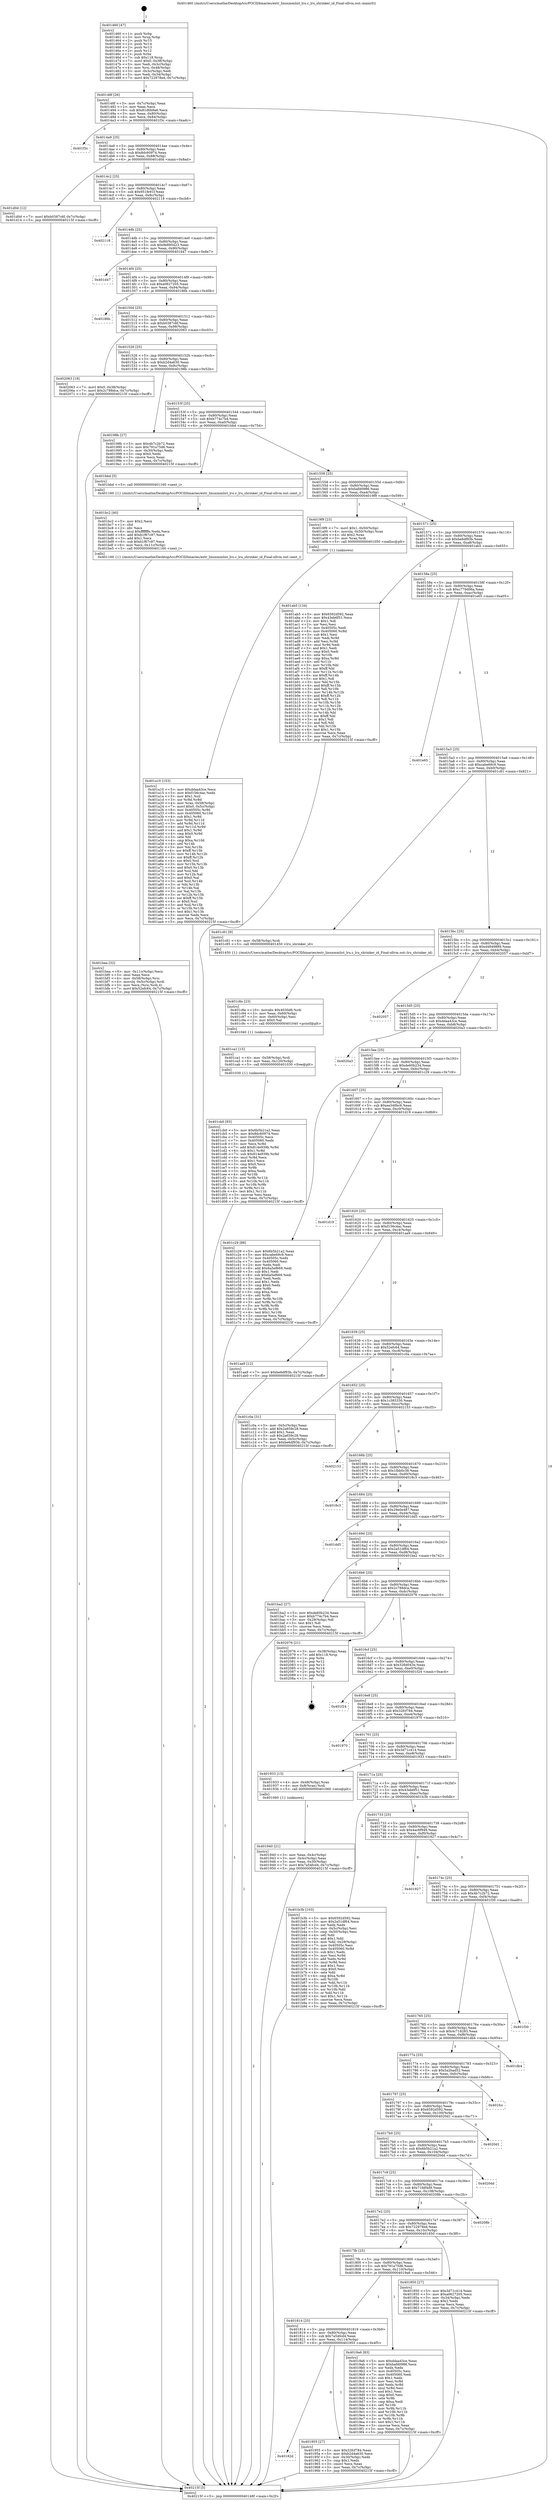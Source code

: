 digraph "0x401460" {
  label = "0x401460 (/mnt/c/Users/mathe/Desktop/tcc/POCII/binaries/extr_linuxmmlist_lru.c_lru_shrinker_id_Final-ollvm.out::main(0))"
  labelloc = "t"
  node[shape=record]

  Entry [label="",width=0.3,height=0.3,shape=circle,fillcolor=black,style=filled]
  "0x40148f" [label="{
     0x40148f [26]\l
     | [instrs]\l
     &nbsp;&nbsp;0x40148f \<+3\>: mov -0x7c(%rbp),%eax\l
     &nbsp;&nbsp;0x401492 \<+2\>: mov %eax,%ecx\l
     &nbsp;&nbsp;0x401494 \<+6\>: sub $0x81d6b9a6,%ecx\l
     &nbsp;&nbsp;0x40149a \<+3\>: mov %eax,-0x80(%rbp)\l
     &nbsp;&nbsp;0x40149d \<+6\>: mov %ecx,-0x84(%rbp)\l
     &nbsp;&nbsp;0x4014a3 \<+6\>: je 0000000000401f3c \<main+0xadc\>\l
  }"]
  "0x401f3c" [label="{
     0x401f3c\l
  }", style=dashed]
  "0x4014a9" [label="{
     0x4014a9 [25]\l
     | [instrs]\l
     &nbsp;&nbsp;0x4014a9 \<+5\>: jmp 00000000004014ae \<main+0x4e\>\l
     &nbsp;&nbsp;0x4014ae \<+3\>: mov -0x80(%rbp),%eax\l
     &nbsp;&nbsp;0x4014b1 \<+5\>: sub $0x8dc60974,%eax\l
     &nbsp;&nbsp;0x4014b6 \<+6\>: mov %eax,-0x88(%rbp)\l
     &nbsp;&nbsp;0x4014bc \<+6\>: je 0000000000401d0d \<main+0x8ad\>\l
  }"]
  Exit [label="",width=0.3,height=0.3,shape=circle,fillcolor=black,style=filled,peripheries=2]
  "0x401d0d" [label="{
     0x401d0d [12]\l
     | [instrs]\l
     &nbsp;&nbsp;0x401d0d \<+7\>: movl $0xb0387c6f,-0x7c(%rbp)\l
     &nbsp;&nbsp;0x401d14 \<+5\>: jmp 000000000040215f \<main+0xcff\>\l
  }"]
  "0x4014c2" [label="{
     0x4014c2 [25]\l
     | [instrs]\l
     &nbsp;&nbsp;0x4014c2 \<+5\>: jmp 00000000004014c7 \<main+0x67\>\l
     &nbsp;&nbsp;0x4014c7 \<+3\>: mov -0x80(%rbp),%eax\l
     &nbsp;&nbsp;0x4014ca \<+5\>: sub $0x951fe91f,%eax\l
     &nbsp;&nbsp;0x4014cf \<+6\>: mov %eax,-0x8c(%rbp)\l
     &nbsp;&nbsp;0x4014d5 \<+6\>: je 0000000000402118 \<main+0xcb8\>\l
  }"]
  "0x401cb0" [label="{
     0x401cb0 [93]\l
     | [instrs]\l
     &nbsp;&nbsp;0x401cb0 \<+5\>: mov $0x6b5b21a2,%eax\l
     &nbsp;&nbsp;0x401cb5 \<+5\>: mov $0x8dc60974,%esi\l
     &nbsp;&nbsp;0x401cba \<+7\>: mov 0x40505c,%ecx\l
     &nbsp;&nbsp;0x401cc1 \<+7\>: mov 0x405060,%edx\l
     &nbsp;&nbsp;0x401cc8 \<+3\>: mov %ecx,%r8d\l
     &nbsp;&nbsp;0x401ccb \<+7\>: add $0x814e939b,%r8d\l
     &nbsp;&nbsp;0x401cd2 \<+4\>: sub $0x1,%r8d\l
     &nbsp;&nbsp;0x401cd6 \<+7\>: sub $0x814e939b,%r8d\l
     &nbsp;&nbsp;0x401cdd \<+4\>: imul %r8d,%ecx\l
     &nbsp;&nbsp;0x401ce1 \<+3\>: and $0x1,%ecx\l
     &nbsp;&nbsp;0x401ce4 \<+3\>: cmp $0x0,%ecx\l
     &nbsp;&nbsp;0x401ce7 \<+4\>: sete %r9b\l
     &nbsp;&nbsp;0x401ceb \<+3\>: cmp $0xa,%edx\l
     &nbsp;&nbsp;0x401cee \<+4\>: setl %r10b\l
     &nbsp;&nbsp;0x401cf2 \<+3\>: mov %r9b,%r11b\l
     &nbsp;&nbsp;0x401cf5 \<+3\>: and %r10b,%r11b\l
     &nbsp;&nbsp;0x401cf8 \<+3\>: xor %r10b,%r9b\l
     &nbsp;&nbsp;0x401cfb \<+3\>: or %r9b,%r11b\l
     &nbsp;&nbsp;0x401cfe \<+4\>: test $0x1,%r11b\l
     &nbsp;&nbsp;0x401d02 \<+3\>: cmovne %esi,%eax\l
     &nbsp;&nbsp;0x401d05 \<+3\>: mov %eax,-0x7c(%rbp)\l
     &nbsp;&nbsp;0x401d08 \<+5\>: jmp 000000000040215f \<main+0xcff\>\l
  }"]
  "0x402118" [label="{
     0x402118\l
  }", style=dashed]
  "0x4014db" [label="{
     0x4014db [25]\l
     | [instrs]\l
     &nbsp;&nbsp;0x4014db \<+5\>: jmp 00000000004014e0 \<main+0x80\>\l
     &nbsp;&nbsp;0x4014e0 \<+3\>: mov -0x80(%rbp),%eax\l
     &nbsp;&nbsp;0x4014e3 \<+5\>: sub $0x9e895423,%eax\l
     &nbsp;&nbsp;0x4014e8 \<+6\>: mov %eax,-0x90(%rbp)\l
     &nbsp;&nbsp;0x4014ee \<+6\>: je 0000000000401d47 \<main+0x8e7\>\l
  }"]
  "0x401ca1" [label="{
     0x401ca1 [15]\l
     | [instrs]\l
     &nbsp;&nbsp;0x401ca1 \<+4\>: mov -0x58(%rbp),%rdi\l
     &nbsp;&nbsp;0x401ca5 \<+6\>: mov %eax,-0x120(%rbp)\l
     &nbsp;&nbsp;0x401cab \<+5\>: call 0000000000401030 \<free@plt\>\l
     | [calls]\l
     &nbsp;&nbsp;0x401030 \{1\} (unknown)\l
  }"]
  "0x401d47" [label="{
     0x401d47\l
  }", style=dashed]
  "0x4014f4" [label="{
     0x4014f4 [25]\l
     | [instrs]\l
     &nbsp;&nbsp;0x4014f4 \<+5\>: jmp 00000000004014f9 \<main+0x99\>\l
     &nbsp;&nbsp;0x4014f9 \<+3\>: mov -0x80(%rbp),%eax\l
     &nbsp;&nbsp;0x4014fc \<+5\>: sub $0xa0627205,%eax\l
     &nbsp;&nbsp;0x401501 \<+6\>: mov %eax,-0x94(%rbp)\l
     &nbsp;&nbsp;0x401507 \<+6\>: je 000000000040186b \<main+0x40b\>\l
  }"]
  "0x401c8a" [label="{
     0x401c8a [23]\l
     | [instrs]\l
     &nbsp;&nbsp;0x401c8a \<+10\>: movabs $0x4030d6,%rdi\l
     &nbsp;&nbsp;0x401c94 \<+3\>: mov %eax,-0x60(%rbp)\l
     &nbsp;&nbsp;0x401c97 \<+3\>: mov -0x60(%rbp),%esi\l
     &nbsp;&nbsp;0x401c9a \<+2\>: mov $0x0,%al\l
     &nbsp;&nbsp;0x401c9c \<+5\>: call 0000000000401040 \<printf@plt\>\l
     | [calls]\l
     &nbsp;&nbsp;0x401040 \{1\} (unknown)\l
  }"]
  "0x40186b" [label="{
     0x40186b\l
  }", style=dashed]
  "0x40150d" [label="{
     0x40150d [25]\l
     | [instrs]\l
     &nbsp;&nbsp;0x40150d \<+5\>: jmp 0000000000401512 \<main+0xb2\>\l
     &nbsp;&nbsp;0x401512 \<+3\>: mov -0x80(%rbp),%eax\l
     &nbsp;&nbsp;0x401515 \<+5\>: sub $0xb0387c6f,%eax\l
     &nbsp;&nbsp;0x40151a \<+6\>: mov %eax,-0x98(%rbp)\l
     &nbsp;&nbsp;0x401520 \<+6\>: je 0000000000402063 \<main+0xc03\>\l
  }"]
  "0x401bea" [label="{
     0x401bea [32]\l
     | [instrs]\l
     &nbsp;&nbsp;0x401bea \<+6\>: mov -0x11c(%rbp),%ecx\l
     &nbsp;&nbsp;0x401bf0 \<+3\>: imul %eax,%ecx\l
     &nbsp;&nbsp;0x401bf3 \<+4\>: mov -0x58(%rbp),%rsi\l
     &nbsp;&nbsp;0x401bf7 \<+4\>: movslq -0x5c(%rbp),%rdi\l
     &nbsp;&nbsp;0x401bfb \<+3\>: mov %ecx,(%rsi,%rdi,4)\l
     &nbsp;&nbsp;0x401bfe \<+7\>: movl $0x52efc64,-0x7c(%rbp)\l
     &nbsp;&nbsp;0x401c05 \<+5\>: jmp 000000000040215f \<main+0xcff\>\l
  }"]
  "0x402063" [label="{
     0x402063 [19]\l
     | [instrs]\l
     &nbsp;&nbsp;0x402063 \<+7\>: movl $0x0,-0x38(%rbp)\l
     &nbsp;&nbsp;0x40206a \<+7\>: movl $0x2c788dca,-0x7c(%rbp)\l
     &nbsp;&nbsp;0x402071 \<+5\>: jmp 000000000040215f \<main+0xcff\>\l
  }"]
  "0x401526" [label="{
     0x401526 [25]\l
     | [instrs]\l
     &nbsp;&nbsp;0x401526 \<+5\>: jmp 000000000040152b \<main+0xcb\>\l
     &nbsp;&nbsp;0x40152b \<+3\>: mov -0x80(%rbp),%eax\l
     &nbsp;&nbsp;0x40152e \<+5\>: sub $0xb2d4a630,%eax\l
     &nbsp;&nbsp;0x401533 \<+6\>: mov %eax,-0x9c(%rbp)\l
     &nbsp;&nbsp;0x401539 \<+6\>: je 000000000040198b \<main+0x52b\>\l
  }"]
  "0x401bc2" [label="{
     0x401bc2 [40]\l
     | [instrs]\l
     &nbsp;&nbsp;0x401bc2 \<+5\>: mov $0x2,%ecx\l
     &nbsp;&nbsp;0x401bc7 \<+1\>: cltd\l
     &nbsp;&nbsp;0x401bc8 \<+2\>: idiv %ecx\l
     &nbsp;&nbsp;0x401bca \<+6\>: imul $0xfffffffe,%edx,%ecx\l
     &nbsp;&nbsp;0x401bd0 \<+6\>: add $0xb1f67c97,%ecx\l
     &nbsp;&nbsp;0x401bd6 \<+3\>: add $0x1,%ecx\l
     &nbsp;&nbsp;0x401bd9 \<+6\>: sub $0xb1f67c97,%ecx\l
     &nbsp;&nbsp;0x401bdf \<+6\>: mov %ecx,-0x11c(%rbp)\l
     &nbsp;&nbsp;0x401be5 \<+5\>: call 0000000000401160 \<next_i\>\l
     | [calls]\l
     &nbsp;&nbsp;0x401160 \{1\} (/mnt/c/Users/mathe/Desktop/tcc/POCII/binaries/extr_linuxmmlist_lru.c_lru_shrinker_id_Final-ollvm.out::next_i)\l
  }"]
  "0x40198b" [label="{
     0x40198b [27]\l
     | [instrs]\l
     &nbsp;&nbsp;0x40198b \<+5\>: mov $0x4b7c2b72,%eax\l
     &nbsp;&nbsp;0x401990 \<+5\>: mov $0x791a75d6,%ecx\l
     &nbsp;&nbsp;0x401995 \<+3\>: mov -0x30(%rbp),%edx\l
     &nbsp;&nbsp;0x401998 \<+3\>: cmp $0x0,%edx\l
     &nbsp;&nbsp;0x40199b \<+3\>: cmove %ecx,%eax\l
     &nbsp;&nbsp;0x40199e \<+3\>: mov %eax,-0x7c(%rbp)\l
     &nbsp;&nbsp;0x4019a1 \<+5\>: jmp 000000000040215f \<main+0xcff\>\l
  }"]
  "0x40153f" [label="{
     0x40153f [25]\l
     | [instrs]\l
     &nbsp;&nbsp;0x40153f \<+5\>: jmp 0000000000401544 \<main+0xe4\>\l
     &nbsp;&nbsp;0x401544 \<+3\>: mov -0x80(%rbp),%eax\l
     &nbsp;&nbsp;0x401547 \<+5\>: sub $0xb774c7b4,%eax\l
     &nbsp;&nbsp;0x40154c \<+6\>: mov %eax,-0xa0(%rbp)\l
     &nbsp;&nbsp;0x401552 \<+6\>: je 0000000000401bbd \<main+0x75d\>\l
  }"]
  "0x401a10" [label="{
     0x401a10 [153]\l
     | [instrs]\l
     &nbsp;&nbsp;0x401a10 \<+5\>: mov $0xddaa43ce,%ecx\l
     &nbsp;&nbsp;0x401a15 \<+5\>: mov $0xf156c4ac,%edx\l
     &nbsp;&nbsp;0x401a1a \<+3\>: mov $0x1,%sil\l
     &nbsp;&nbsp;0x401a1d \<+3\>: xor %r8d,%r8d\l
     &nbsp;&nbsp;0x401a20 \<+4\>: mov %rax,-0x58(%rbp)\l
     &nbsp;&nbsp;0x401a24 \<+7\>: movl $0x0,-0x5c(%rbp)\l
     &nbsp;&nbsp;0x401a2b \<+8\>: mov 0x40505c,%r9d\l
     &nbsp;&nbsp;0x401a33 \<+8\>: mov 0x405060,%r10d\l
     &nbsp;&nbsp;0x401a3b \<+4\>: sub $0x1,%r8d\l
     &nbsp;&nbsp;0x401a3f \<+3\>: mov %r9d,%r11d\l
     &nbsp;&nbsp;0x401a42 \<+3\>: add %r8d,%r11d\l
     &nbsp;&nbsp;0x401a45 \<+4\>: imul %r11d,%r9d\l
     &nbsp;&nbsp;0x401a49 \<+4\>: and $0x1,%r9d\l
     &nbsp;&nbsp;0x401a4d \<+4\>: cmp $0x0,%r9d\l
     &nbsp;&nbsp;0x401a51 \<+3\>: sete %bl\l
     &nbsp;&nbsp;0x401a54 \<+4\>: cmp $0xa,%r10d\l
     &nbsp;&nbsp;0x401a58 \<+4\>: setl %r14b\l
     &nbsp;&nbsp;0x401a5c \<+3\>: mov %bl,%r15b\l
     &nbsp;&nbsp;0x401a5f \<+4\>: xor $0xff,%r15b\l
     &nbsp;&nbsp;0x401a63 \<+3\>: mov %r14b,%r12b\l
     &nbsp;&nbsp;0x401a66 \<+4\>: xor $0xff,%r12b\l
     &nbsp;&nbsp;0x401a6a \<+4\>: xor $0x0,%sil\l
     &nbsp;&nbsp;0x401a6e \<+3\>: mov %r15b,%r13b\l
     &nbsp;&nbsp;0x401a71 \<+4\>: and $0x0,%r13b\l
     &nbsp;&nbsp;0x401a75 \<+3\>: and %sil,%bl\l
     &nbsp;&nbsp;0x401a78 \<+3\>: mov %r12b,%al\l
     &nbsp;&nbsp;0x401a7b \<+2\>: and $0x0,%al\l
     &nbsp;&nbsp;0x401a7d \<+3\>: and %sil,%r14b\l
     &nbsp;&nbsp;0x401a80 \<+3\>: or %bl,%r13b\l
     &nbsp;&nbsp;0x401a83 \<+3\>: or %r14b,%al\l
     &nbsp;&nbsp;0x401a86 \<+3\>: xor %al,%r13b\l
     &nbsp;&nbsp;0x401a89 \<+3\>: or %r12b,%r15b\l
     &nbsp;&nbsp;0x401a8c \<+4\>: xor $0xff,%r15b\l
     &nbsp;&nbsp;0x401a90 \<+4\>: or $0x0,%sil\l
     &nbsp;&nbsp;0x401a94 \<+3\>: and %sil,%r15b\l
     &nbsp;&nbsp;0x401a97 \<+3\>: or %r15b,%r13b\l
     &nbsp;&nbsp;0x401a9a \<+4\>: test $0x1,%r13b\l
     &nbsp;&nbsp;0x401a9e \<+3\>: cmovne %edx,%ecx\l
     &nbsp;&nbsp;0x401aa1 \<+3\>: mov %ecx,-0x7c(%rbp)\l
     &nbsp;&nbsp;0x401aa4 \<+5\>: jmp 000000000040215f \<main+0xcff\>\l
  }"]
  "0x401bbd" [label="{
     0x401bbd [5]\l
     | [instrs]\l
     &nbsp;&nbsp;0x401bbd \<+5\>: call 0000000000401160 \<next_i\>\l
     | [calls]\l
     &nbsp;&nbsp;0x401160 \{1\} (/mnt/c/Users/mathe/Desktop/tcc/POCII/binaries/extr_linuxmmlist_lru.c_lru_shrinker_id_Final-ollvm.out::next_i)\l
  }"]
  "0x401558" [label="{
     0x401558 [25]\l
     | [instrs]\l
     &nbsp;&nbsp;0x401558 \<+5\>: jmp 000000000040155d \<main+0xfd\>\l
     &nbsp;&nbsp;0x40155d \<+3\>: mov -0x80(%rbp),%eax\l
     &nbsp;&nbsp;0x401560 \<+5\>: sub $0xbafd0986,%eax\l
     &nbsp;&nbsp;0x401565 \<+6\>: mov %eax,-0xa4(%rbp)\l
     &nbsp;&nbsp;0x40156b \<+6\>: je 00000000004019f9 \<main+0x599\>\l
  }"]
  "0x40182d" [label="{
     0x40182d\l
  }", style=dashed]
  "0x4019f9" [label="{
     0x4019f9 [23]\l
     | [instrs]\l
     &nbsp;&nbsp;0x4019f9 \<+7\>: movl $0x1,-0x50(%rbp)\l
     &nbsp;&nbsp;0x401a00 \<+4\>: movslq -0x50(%rbp),%rax\l
     &nbsp;&nbsp;0x401a04 \<+4\>: shl $0x2,%rax\l
     &nbsp;&nbsp;0x401a08 \<+3\>: mov %rax,%rdi\l
     &nbsp;&nbsp;0x401a0b \<+5\>: call 0000000000401050 \<malloc@plt\>\l
     | [calls]\l
     &nbsp;&nbsp;0x401050 \{1\} (unknown)\l
  }"]
  "0x401571" [label="{
     0x401571 [25]\l
     | [instrs]\l
     &nbsp;&nbsp;0x401571 \<+5\>: jmp 0000000000401576 \<main+0x116\>\l
     &nbsp;&nbsp;0x401576 \<+3\>: mov -0x80(%rbp),%eax\l
     &nbsp;&nbsp;0x401579 \<+5\>: sub $0xbe6df93b,%eax\l
     &nbsp;&nbsp;0x40157e \<+6\>: mov %eax,-0xa8(%rbp)\l
     &nbsp;&nbsp;0x401584 \<+6\>: je 0000000000401ab5 \<main+0x655\>\l
  }"]
  "0x401955" [label="{
     0x401955 [27]\l
     | [instrs]\l
     &nbsp;&nbsp;0x401955 \<+5\>: mov $0x32fcf784,%eax\l
     &nbsp;&nbsp;0x40195a \<+5\>: mov $0xb2d4a630,%ecx\l
     &nbsp;&nbsp;0x40195f \<+3\>: mov -0x30(%rbp),%edx\l
     &nbsp;&nbsp;0x401962 \<+3\>: cmp $0x1,%edx\l
     &nbsp;&nbsp;0x401965 \<+3\>: cmovl %ecx,%eax\l
     &nbsp;&nbsp;0x401968 \<+3\>: mov %eax,-0x7c(%rbp)\l
     &nbsp;&nbsp;0x40196b \<+5\>: jmp 000000000040215f \<main+0xcff\>\l
  }"]
  "0x401ab5" [label="{
     0x401ab5 [134]\l
     | [instrs]\l
     &nbsp;&nbsp;0x401ab5 \<+5\>: mov $0x6592d592,%eax\l
     &nbsp;&nbsp;0x401aba \<+5\>: mov $0x43eb6f51,%ecx\l
     &nbsp;&nbsp;0x401abf \<+2\>: mov $0x1,%dl\l
     &nbsp;&nbsp;0x401ac1 \<+2\>: xor %esi,%esi\l
     &nbsp;&nbsp;0x401ac3 \<+7\>: mov 0x40505c,%edi\l
     &nbsp;&nbsp;0x401aca \<+8\>: mov 0x405060,%r8d\l
     &nbsp;&nbsp;0x401ad2 \<+3\>: sub $0x1,%esi\l
     &nbsp;&nbsp;0x401ad5 \<+3\>: mov %edi,%r9d\l
     &nbsp;&nbsp;0x401ad8 \<+3\>: add %esi,%r9d\l
     &nbsp;&nbsp;0x401adb \<+4\>: imul %r9d,%edi\l
     &nbsp;&nbsp;0x401adf \<+3\>: and $0x1,%edi\l
     &nbsp;&nbsp;0x401ae2 \<+3\>: cmp $0x0,%edi\l
     &nbsp;&nbsp;0x401ae5 \<+4\>: sete %r10b\l
     &nbsp;&nbsp;0x401ae9 \<+4\>: cmp $0xa,%r8d\l
     &nbsp;&nbsp;0x401aed \<+4\>: setl %r11b\l
     &nbsp;&nbsp;0x401af1 \<+3\>: mov %r10b,%bl\l
     &nbsp;&nbsp;0x401af4 \<+3\>: xor $0xff,%bl\l
     &nbsp;&nbsp;0x401af7 \<+3\>: mov %r11b,%r14b\l
     &nbsp;&nbsp;0x401afa \<+4\>: xor $0xff,%r14b\l
     &nbsp;&nbsp;0x401afe \<+3\>: xor $0x1,%dl\l
     &nbsp;&nbsp;0x401b01 \<+3\>: mov %bl,%r15b\l
     &nbsp;&nbsp;0x401b04 \<+4\>: and $0xff,%r15b\l
     &nbsp;&nbsp;0x401b08 \<+3\>: and %dl,%r10b\l
     &nbsp;&nbsp;0x401b0b \<+3\>: mov %r14b,%r12b\l
     &nbsp;&nbsp;0x401b0e \<+4\>: and $0xff,%r12b\l
     &nbsp;&nbsp;0x401b12 \<+3\>: and %dl,%r11b\l
     &nbsp;&nbsp;0x401b15 \<+3\>: or %r10b,%r15b\l
     &nbsp;&nbsp;0x401b18 \<+3\>: or %r11b,%r12b\l
     &nbsp;&nbsp;0x401b1b \<+3\>: xor %r12b,%r15b\l
     &nbsp;&nbsp;0x401b1e \<+3\>: or %r14b,%bl\l
     &nbsp;&nbsp;0x401b21 \<+3\>: xor $0xff,%bl\l
     &nbsp;&nbsp;0x401b24 \<+3\>: or $0x1,%dl\l
     &nbsp;&nbsp;0x401b27 \<+2\>: and %dl,%bl\l
     &nbsp;&nbsp;0x401b29 \<+3\>: or %bl,%r15b\l
     &nbsp;&nbsp;0x401b2c \<+4\>: test $0x1,%r15b\l
     &nbsp;&nbsp;0x401b30 \<+3\>: cmovne %ecx,%eax\l
     &nbsp;&nbsp;0x401b33 \<+3\>: mov %eax,-0x7c(%rbp)\l
     &nbsp;&nbsp;0x401b36 \<+5\>: jmp 000000000040215f \<main+0xcff\>\l
  }"]
  "0x40158a" [label="{
     0x40158a [25]\l
     | [instrs]\l
     &nbsp;&nbsp;0x40158a \<+5\>: jmp 000000000040158f \<main+0x12f\>\l
     &nbsp;&nbsp;0x40158f \<+3\>: mov -0x80(%rbp),%eax\l
     &nbsp;&nbsp;0x401592 \<+5\>: sub $0xc779d06a,%eax\l
     &nbsp;&nbsp;0x401597 \<+6\>: mov %eax,-0xac(%rbp)\l
     &nbsp;&nbsp;0x40159d \<+6\>: je 0000000000401e65 \<main+0xa05\>\l
  }"]
  "0x401814" [label="{
     0x401814 [25]\l
     | [instrs]\l
     &nbsp;&nbsp;0x401814 \<+5\>: jmp 0000000000401819 \<main+0x3b9\>\l
     &nbsp;&nbsp;0x401819 \<+3\>: mov -0x80(%rbp),%eax\l
     &nbsp;&nbsp;0x40181c \<+5\>: sub $0x7a54fcd4,%eax\l
     &nbsp;&nbsp;0x401821 \<+6\>: mov %eax,-0x114(%rbp)\l
     &nbsp;&nbsp;0x401827 \<+6\>: je 0000000000401955 \<main+0x4f5\>\l
  }"]
  "0x401e65" [label="{
     0x401e65\l
  }", style=dashed]
  "0x4015a3" [label="{
     0x4015a3 [25]\l
     | [instrs]\l
     &nbsp;&nbsp;0x4015a3 \<+5\>: jmp 00000000004015a8 \<main+0x148\>\l
     &nbsp;&nbsp;0x4015a8 \<+3\>: mov -0x80(%rbp),%eax\l
     &nbsp;&nbsp;0x4015ab \<+5\>: sub $0xcabe69c9,%eax\l
     &nbsp;&nbsp;0x4015b0 \<+6\>: mov %eax,-0xb0(%rbp)\l
     &nbsp;&nbsp;0x4015b6 \<+6\>: je 0000000000401c81 \<main+0x821\>\l
  }"]
  "0x4019a6" [label="{
     0x4019a6 [83]\l
     | [instrs]\l
     &nbsp;&nbsp;0x4019a6 \<+5\>: mov $0xddaa43ce,%eax\l
     &nbsp;&nbsp;0x4019ab \<+5\>: mov $0xbafd0986,%ecx\l
     &nbsp;&nbsp;0x4019b0 \<+2\>: xor %edx,%edx\l
     &nbsp;&nbsp;0x4019b2 \<+7\>: mov 0x40505c,%esi\l
     &nbsp;&nbsp;0x4019b9 \<+7\>: mov 0x405060,%edi\l
     &nbsp;&nbsp;0x4019c0 \<+3\>: sub $0x1,%edx\l
     &nbsp;&nbsp;0x4019c3 \<+3\>: mov %esi,%r8d\l
     &nbsp;&nbsp;0x4019c6 \<+3\>: add %edx,%r8d\l
     &nbsp;&nbsp;0x4019c9 \<+4\>: imul %r8d,%esi\l
     &nbsp;&nbsp;0x4019cd \<+3\>: and $0x1,%esi\l
     &nbsp;&nbsp;0x4019d0 \<+3\>: cmp $0x0,%esi\l
     &nbsp;&nbsp;0x4019d3 \<+4\>: sete %r9b\l
     &nbsp;&nbsp;0x4019d7 \<+3\>: cmp $0xa,%edi\l
     &nbsp;&nbsp;0x4019da \<+4\>: setl %r10b\l
     &nbsp;&nbsp;0x4019de \<+3\>: mov %r9b,%r11b\l
     &nbsp;&nbsp;0x4019e1 \<+3\>: and %r10b,%r11b\l
     &nbsp;&nbsp;0x4019e4 \<+3\>: xor %r10b,%r9b\l
     &nbsp;&nbsp;0x4019e7 \<+3\>: or %r9b,%r11b\l
     &nbsp;&nbsp;0x4019ea \<+4\>: test $0x1,%r11b\l
     &nbsp;&nbsp;0x4019ee \<+3\>: cmovne %ecx,%eax\l
     &nbsp;&nbsp;0x4019f1 \<+3\>: mov %eax,-0x7c(%rbp)\l
     &nbsp;&nbsp;0x4019f4 \<+5\>: jmp 000000000040215f \<main+0xcff\>\l
  }"]
  "0x401c81" [label="{
     0x401c81 [9]\l
     | [instrs]\l
     &nbsp;&nbsp;0x401c81 \<+4\>: mov -0x58(%rbp),%rdi\l
     &nbsp;&nbsp;0x401c85 \<+5\>: call 0000000000401450 \<lru_shrinker_id\>\l
     | [calls]\l
     &nbsp;&nbsp;0x401450 \{1\} (/mnt/c/Users/mathe/Desktop/tcc/POCII/binaries/extr_linuxmmlist_lru.c_lru_shrinker_id_Final-ollvm.out::lru_shrinker_id)\l
  }"]
  "0x4015bc" [label="{
     0x4015bc [25]\l
     | [instrs]\l
     &nbsp;&nbsp;0x4015bc \<+5\>: jmp 00000000004015c1 \<main+0x161\>\l
     &nbsp;&nbsp;0x4015c1 \<+3\>: mov -0x80(%rbp),%eax\l
     &nbsp;&nbsp;0x4015c4 \<+5\>: sub $0xd4849889,%eax\l
     &nbsp;&nbsp;0x4015c9 \<+6\>: mov %eax,-0xb4(%rbp)\l
     &nbsp;&nbsp;0x4015cf \<+6\>: je 0000000000402057 \<main+0xbf7\>\l
  }"]
  "0x401940" [label="{
     0x401940 [21]\l
     | [instrs]\l
     &nbsp;&nbsp;0x401940 \<+3\>: mov %eax,-0x4c(%rbp)\l
     &nbsp;&nbsp;0x401943 \<+3\>: mov -0x4c(%rbp),%eax\l
     &nbsp;&nbsp;0x401946 \<+3\>: mov %eax,-0x30(%rbp)\l
     &nbsp;&nbsp;0x401949 \<+7\>: movl $0x7a54fcd4,-0x7c(%rbp)\l
     &nbsp;&nbsp;0x401950 \<+5\>: jmp 000000000040215f \<main+0xcff\>\l
  }"]
  "0x402057" [label="{
     0x402057\l
  }", style=dashed]
  "0x4015d5" [label="{
     0x4015d5 [25]\l
     | [instrs]\l
     &nbsp;&nbsp;0x4015d5 \<+5\>: jmp 00000000004015da \<main+0x17a\>\l
     &nbsp;&nbsp;0x4015da \<+3\>: mov -0x80(%rbp),%eax\l
     &nbsp;&nbsp;0x4015dd \<+5\>: sub $0xddaa43ce,%eax\l
     &nbsp;&nbsp;0x4015e2 \<+6\>: mov %eax,-0xb8(%rbp)\l
     &nbsp;&nbsp;0x4015e8 \<+6\>: je 00000000004020a3 \<main+0xc43\>\l
  }"]
  "0x401460" [label="{
     0x401460 [47]\l
     | [instrs]\l
     &nbsp;&nbsp;0x401460 \<+1\>: push %rbp\l
     &nbsp;&nbsp;0x401461 \<+3\>: mov %rsp,%rbp\l
     &nbsp;&nbsp;0x401464 \<+2\>: push %r15\l
     &nbsp;&nbsp;0x401466 \<+2\>: push %r14\l
     &nbsp;&nbsp;0x401468 \<+2\>: push %r13\l
     &nbsp;&nbsp;0x40146a \<+2\>: push %r12\l
     &nbsp;&nbsp;0x40146c \<+1\>: push %rbx\l
     &nbsp;&nbsp;0x40146d \<+7\>: sub $0x118,%rsp\l
     &nbsp;&nbsp;0x401474 \<+7\>: movl $0x0,-0x38(%rbp)\l
     &nbsp;&nbsp;0x40147b \<+3\>: mov %edi,-0x3c(%rbp)\l
     &nbsp;&nbsp;0x40147e \<+4\>: mov %rsi,-0x48(%rbp)\l
     &nbsp;&nbsp;0x401482 \<+3\>: mov -0x3c(%rbp),%edi\l
     &nbsp;&nbsp;0x401485 \<+3\>: mov %edi,-0x34(%rbp)\l
     &nbsp;&nbsp;0x401488 \<+7\>: movl $0x722978ed,-0x7c(%rbp)\l
  }"]
  "0x4020a3" [label="{
     0x4020a3\l
  }", style=dashed]
  "0x4015ee" [label="{
     0x4015ee [25]\l
     | [instrs]\l
     &nbsp;&nbsp;0x4015ee \<+5\>: jmp 00000000004015f3 \<main+0x193\>\l
     &nbsp;&nbsp;0x4015f3 \<+3\>: mov -0x80(%rbp),%eax\l
     &nbsp;&nbsp;0x4015f6 \<+5\>: sub $0xde60b234,%eax\l
     &nbsp;&nbsp;0x4015fb \<+6\>: mov %eax,-0xbc(%rbp)\l
     &nbsp;&nbsp;0x401601 \<+6\>: je 0000000000401c29 \<main+0x7c9\>\l
  }"]
  "0x40215f" [label="{
     0x40215f [5]\l
     | [instrs]\l
     &nbsp;&nbsp;0x40215f \<+5\>: jmp 000000000040148f \<main+0x2f\>\l
  }"]
  "0x401c29" [label="{
     0x401c29 [88]\l
     | [instrs]\l
     &nbsp;&nbsp;0x401c29 \<+5\>: mov $0x6b5b21a2,%eax\l
     &nbsp;&nbsp;0x401c2e \<+5\>: mov $0xcabe69c9,%ecx\l
     &nbsp;&nbsp;0x401c33 \<+7\>: mov 0x40505c,%edx\l
     &nbsp;&nbsp;0x401c3a \<+7\>: mov 0x405060,%esi\l
     &nbsp;&nbsp;0x401c41 \<+2\>: mov %edx,%edi\l
     &nbsp;&nbsp;0x401c43 \<+6\>: add $0x6a5ef669,%edi\l
     &nbsp;&nbsp;0x401c49 \<+3\>: sub $0x1,%edi\l
     &nbsp;&nbsp;0x401c4c \<+6\>: sub $0x6a5ef669,%edi\l
     &nbsp;&nbsp;0x401c52 \<+3\>: imul %edi,%edx\l
     &nbsp;&nbsp;0x401c55 \<+3\>: and $0x1,%edx\l
     &nbsp;&nbsp;0x401c58 \<+3\>: cmp $0x0,%edx\l
     &nbsp;&nbsp;0x401c5b \<+4\>: sete %r8b\l
     &nbsp;&nbsp;0x401c5f \<+3\>: cmp $0xa,%esi\l
     &nbsp;&nbsp;0x401c62 \<+4\>: setl %r9b\l
     &nbsp;&nbsp;0x401c66 \<+3\>: mov %r8b,%r10b\l
     &nbsp;&nbsp;0x401c69 \<+3\>: and %r9b,%r10b\l
     &nbsp;&nbsp;0x401c6c \<+3\>: xor %r9b,%r8b\l
     &nbsp;&nbsp;0x401c6f \<+3\>: or %r8b,%r10b\l
     &nbsp;&nbsp;0x401c72 \<+4\>: test $0x1,%r10b\l
     &nbsp;&nbsp;0x401c76 \<+3\>: cmovne %ecx,%eax\l
     &nbsp;&nbsp;0x401c79 \<+3\>: mov %eax,-0x7c(%rbp)\l
     &nbsp;&nbsp;0x401c7c \<+5\>: jmp 000000000040215f \<main+0xcff\>\l
  }"]
  "0x401607" [label="{
     0x401607 [25]\l
     | [instrs]\l
     &nbsp;&nbsp;0x401607 \<+5\>: jmp 000000000040160c \<main+0x1ac\>\l
     &nbsp;&nbsp;0x40160c \<+3\>: mov -0x80(%rbp),%eax\l
     &nbsp;&nbsp;0x40160f \<+5\>: sub $0xea348bc6,%eax\l
     &nbsp;&nbsp;0x401614 \<+6\>: mov %eax,-0xc0(%rbp)\l
     &nbsp;&nbsp;0x40161a \<+6\>: je 0000000000401d19 \<main+0x8b9\>\l
  }"]
  "0x4017fb" [label="{
     0x4017fb [25]\l
     | [instrs]\l
     &nbsp;&nbsp;0x4017fb \<+5\>: jmp 0000000000401800 \<main+0x3a0\>\l
     &nbsp;&nbsp;0x401800 \<+3\>: mov -0x80(%rbp),%eax\l
     &nbsp;&nbsp;0x401803 \<+5\>: sub $0x791a75d6,%eax\l
     &nbsp;&nbsp;0x401808 \<+6\>: mov %eax,-0x110(%rbp)\l
     &nbsp;&nbsp;0x40180e \<+6\>: je 00000000004019a6 \<main+0x546\>\l
  }"]
  "0x401d19" [label="{
     0x401d19\l
  }", style=dashed]
  "0x401620" [label="{
     0x401620 [25]\l
     | [instrs]\l
     &nbsp;&nbsp;0x401620 \<+5\>: jmp 0000000000401625 \<main+0x1c5\>\l
     &nbsp;&nbsp;0x401625 \<+3\>: mov -0x80(%rbp),%eax\l
     &nbsp;&nbsp;0x401628 \<+5\>: sub $0xf156c4ac,%eax\l
     &nbsp;&nbsp;0x40162d \<+6\>: mov %eax,-0xc4(%rbp)\l
     &nbsp;&nbsp;0x401633 \<+6\>: je 0000000000401aa9 \<main+0x649\>\l
  }"]
  "0x401850" [label="{
     0x401850 [27]\l
     | [instrs]\l
     &nbsp;&nbsp;0x401850 \<+5\>: mov $0x3d71c414,%eax\l
     &nbsp;&nbsp;0x401855 \<+5\>: mov $0xa0627205,%ecx\l
     &nbsp;&nbsp;0x40185a \<+3\>: mov -0x34(%rbp),%edx\l
     &nbsp;&nbsp;0x40185d \<+3\>: cmp $0x2,%edx\l
     &nbsp;&nbsp;0x401860 \<+3\>: cmovne %ecx,%eax\l
     &nbsp;&nbsp;0x401863 \<+3\>: mov %eax,-0x7c(%rbp)\l
     &nbsp;&nbsp;0x401866 \<+5\>: jmp 000000000040215f \<main+0xcff\>\l
  }"]
  "0x401aa9" [label="{
     0x401aa9 [12]\l
     | [instrs]\l
     &nbsp;&nbsp;0x401aa9 \<+7\>: movl $0xbe6df93b,-0x7c(%rbp)\l
     &nbsp;&nbsp;0x401ab0 \<+5\>: jmp 000000000040215f \<main+0xcff\>\l
  }"]
  "0x401639" [label="{
     0x401639 [25]\l
     | [instrs]\l
     &nbsp;&nbsp;0x401639 \<+5\>: jmp 000000000040163e \<main+0x1de\>\l
     &nbsp;&nbsp;0x40163e \<+3\>: mov -0x80(%rbp),%eax\l
     &nbsp;&nbsp;0x401641 \<+5\>: sub $0x52efc64,%eax\l
     &nbsp;&nbsp;0x401646 \<+6\>: mov %eax,-0xc8(%rbp)\l
     &nbsp;&nbsp;0x40164c \<+6\>: je 0000000000401c0a \<main+0x7aa\>\l
  }"]
  "0x4017e2" [label="{
     0x4017e2 [25]\l
     | [instrs]\l
     &nbsp;&nbsp;0x4017e2 \<+5\>: jmp 00000000004017e7 \<main+0x387\>\l
     &nbsp;&nbsp;0x4017e7 \<+3\>: mov -0x80(%rbp),%eax\l
     &nbsp;&nbsp;0x4017ea \<+5\>: sub $0x722978ed,%eax\l
     &nbsp;&nbsp;0x4017ef \<+6\>: mov %eax,-0x10c(%rbp)\l
     &nbsp;&nbsp;0x4017f5 \<+6\>: je 0000000000401850 \<main+0x3f0\>\l
  }"]
  "0x401c0a" [label="{
     0x401c0a [31]\l
     | [instrs]\l
     &nbsp;&nbsp;0x401c0a \<+3\>: mov -0x5c(%rbp),%eax\l
     &nbsp;&nbsp;0x401c0d \<+5\>: add $0x2a659c28,%eax\l
     &nbsp;&nbsp;0x401c12 \<+3\>: add $0x1,%eax\l
     &nbsp;&nbsp;0x401c15 \<+5\>: sub $0x2a659c28,%eax\l
     &nbsp;&nbsp;0x401c1a \<+3\>: mov %eax,-0x5c(%rbp)\l
     &nbsp;&nbsp;0x401c1d \<+7\>: movl $0xbe6df93b,-0x7c(%rbp)\l
     &nbsp;&nbsp;0x401c24 \<+5\>: jmp 000000000040215f \<main+0xcff\>\l
  }"]
  "0x401652" [label="{
     0x401652 [25]\l
     | [instrs]\l
     &nbsp;&nbsp;0x401652 \<+5\>: jmp 0000000000401657 \<main+0x1f7\>\l
     &nbsp;&nbsp;0x401657 \<+3\>: mov -0x80(%rbp),%eax\l
     &nbsp;&nbsp;0x40165a \<+5\>: sub $0x1c385330,%eax\l
     &nbsp;&nbsp;0x40165f \<+6\>: mov %eax,-0xcc(%rbp)\l
     &nbsp;&nbsp;0x401665 \<+6\>: je 0000000000402153 \<main+0xcf3\>\l
  }"]
  "0x40208b" [label="{
     0x40208b\l
  }", style=dashed]
  "0x402153" [label="{
     0x402153\l
  }", style=dashed]
  "0x40166b" [label="{
     0x40166b [25]\l
     | [instrs]\l
     &nbsp;&nbsp;0x40166b \<+5\>: jmp 0000000000401670 \<main+0x210\>\l
     &nbsp;&nbsp;0x401670 \<+3\>: mov -0x80(%rbp),%eax\l
     &nbsp;&nbsp;0x401673 \<+5\>: sub $0x1fbb0c38,%eax\l
     &nbsp;&nbsp;0x401678 \<+6\>: mov %eax,-0xd0(%rbp)\l
     &nbsp;&nbsp;0x40167e \<+6\>: je 00000000004018c3 \<main+0x463\>\l
  }"]
  "0x4017c9" [label="{
     0x4017c9 [25]\l
     | [instrs]\l
     &nbsp;&nbsp;0x4017c9 \<+5\>: jmp 00000000004017ce \<main+0x36e\>\l
     &nbsp;&nbsp;0x4017ce \<+3\>: mov -0x80(%rbp),%eax\l
     &nbsp;&nbsp;0x4017d1 \<+5\>: sub $0x71fdf4d9,%eax\l
     &nbsp;&nbsp;0x4017d6 \<+6\>: mov %eax,-0x108(%rbp)\l
     &nbsp;&nbsp;0x4017dc \<+6\>: je 000000000040208b \<main+0xc2b\>\l
  }"]
  "0x4018c3" [label="{
     0x4018c3\l
  }", style=dashed]
  "0x401684" [label="{
     0x401684 [25]\l
     | [instrs]\l
     &nbsp;&nbsp;0x401684 \<+5\>: jmp 0000000000401689 \<main+0x229\>\l
     &nbsp;&nbsp;0x401689 \<+3\>: mov -0x80(%rbp),%eax\l
     &nbsp;&nbsp;0x40168c \<+5\>: sub $0x29e0e487,%eax\l
     &nbsp;&nbsp;0x401691 \<+6\>: mov %eax,-0xd4(%rbp)\l
     &nbsp;&nbsp;0x401697 \<+6\>: je 0000000000401dd5 \<main+0x975\>\l
  }"]
  "0x4020dd" [label="{
     0x4020dd\l
  }", style=dashed]
  "0x401dd5" [label="{
     0x401dd5\l
  }", style=dashed]
  "0x40169d" [label="{
     0x40169d [25]\l
     | [instrs]\l
     &nbsp;&nbsp;0x40169d \<+5\>: jmp 00000000004016a2 \<main+0x242\>\l
     &nbsp;&nbsp;0x4016a2 \<+3\>: mov -0x80(%rbp),%eax\l
     &nbsp;&nbsp;0x4016a5 \<+5\>: sub $0x2a51df64,%eax\l
     &nbsp;&nbsp;0x4016aa \<+6\>: mov %eax,-0xd8(%rbp)\l
     &nbsp;&nbsp;0x4016b0 \<+6\>: je 0000000000401ba2 \<main+0x742\>\l
  }"]
  "0x4017b0" [label="{
     0x4017b0 [25]\l
     | [instrs]\l
     &nbsp;&nbsp;0x4017b0 \<+5\>: jmp 00000000004017b5 \<main+0x355\>\l
     &nbsp;&nbsp;0x4017b5 \<+3\>: mov -0x80(%rbp),%eax\l
     &nbsp;&nbsp;0x4017b8 \<+5\>: sub $0x6b5b21a2,%eax\l
     &nbsp;&nbsp;0x4017bd \<+6\>: mov %eax,-0x104(%rbp)\l
     &nbsp;&nbsp;0x4017c3 \<+6\>: je 00000000004020dd \<main+0xc7d\>\l
  }"]
  "0x401ba2" [label="{
     0x401ba2 [27]\l
     | [instrs]\l
     &nbsp;&nbsp;0x401ba2 \<+5\>: mov $0xde60b234,%eax\l
     &nbsp;&nbsp;0x401ba7 \<+5\>: mov $0xb774c7b4,%ecx\l
     &nbsp;&nbsp;0x401bac \<+3\>: mov -0x29(%rbp),%dl\l
     &nbsp;&nbsp;0x401baf \<+3\>: test $0x1,%dl\l
     &nbsp;&nbsp;0x401bb2 \<+3\>: cmovne %ecx,%eax\l
     &nbsp;&nbsp;0x401bb5 \<+3\>: mov %eax,-0x7c(%rbp)\l
     &nbsp;&nbsp;0x401bb8 \<+5\>: jmp 000000000040215f \<main+0xcff\>\l
  }"]
  "0x4016b6" [label="{
     0x4016b6 [25]\l
     | [instrs]\l
     &nbsp;&nbsp;0x4016b6 \<+5\>: jmp 00000000004016bb \<main+0x25b\>\l
     &nbsp;&nbsp;0x4016bb \<+3\>: mov -0x80(%rbp),%eax\l
     &nbsp;&nbsp;0x4016be \<+5\>: sub $0x2c788dca,%eax\l
     &nbsp;&nbsp;0x4016c3 \<+6\>: mov %eax,-0xdc(%rbp)\l
     &nbsp;&nbsp;0x4016c9 \<+6\>: je 0000000000402076 \<main+0xc16\>\l
  }"]
  "0x4020d1" [label="{
     0x4020d1\l
  }", style=dashed]
  "0x402076" [label="{
     0x402076 [21]\l
     | [instrs]\l
     &nbsp;&nbsp;0x402076 \<+3\>: mov -0x38(%rbp),%eax\l
     &nbsp;&nbsp;0x402079 \<+7\>: add $0x118,%rsp\l
     &nbsp;&nbsp;0x402080 \<+1\>: pop %rbx\l
     &nbsp;&nbsp;0x402081 \<+2\>: pop %r12\l
     &nbsp;&nbsp;0x402083 \<+2\>: pop %r13\l
     &nbsp;&nbsp;0x402085 \<+2\>: pop %r14\l
     &nbsp;&nbsp;0x402087 \<+2\>: pop %r15\l
     &nbsp;&nbsp;0x402089 \<+1\>: pop %rbp\l
     &nbsp;&nbsp;0x40208a \<+1\>: ret\l
  }"]
  "0x4016cf" [label="{
     0x4016cf [25]\l
     | [instrs]\l
     &nbsp;&nbsp;0x4016cf \<+5\>: jmp 00000000004016d4 \<main+0x274\>\l
     &nbsp;&nbsp;0x4016d4 \<+3\>: mov -0x80(%rbp),%eax\l
     &nbsp;&nbsp;0x4016d7 \<+5\>: sub $0x326d043e,%eax\l
     &nbsp;&nbsp;0x4016dc \<+6\>: mov %eax,-0xe0(%rbp)\l
     &nbsp;&nbsp;0x4016e2 \<+6\>: je 0000000000401f24 \<main+0xac4\>\l
  }"]
  "0x401797" [label="{
     0x401797 [25]\l
     | [instrs]\l
     &nbsp;&nbsp;0x401797 \<+5\>: jmp 000000000040179c \<main+0x33c\>\l
     &nbsp;&nbsp;0x40179c \<+3\>: mov -0x80(%rbp),%eax\l
     &nbsp;&nbsp;0x40179f \<+5\>: sub $0x6592d592,%eax\l
     &nbsp;&nbsp;0x4017a4 \<+6\>: mov %eax,-0x100(%rbp)\l
     &nbsp;&nbsp;0x4017aa \<+6\>: je 00000000004020d1 \<main+0xc71\>\l
  }"]
  "0x401f24" [label="{
     0x401f24\l
  }", style=dashed]
  "0x4016e8" [label="{
     0x4016e8 [25]\l
     | [instrs]\l
     &nbsp;&nbsp;0x4016e8 \<+5\>: jmp 00000000004016ed \<main+0x28d\>\l
     &nbsp;&nbsp;0x4016ed \<+3\>: mov -0x80(%rbp),%eax\l
     &nbsp;&nbsp;0x4016f0 \<+5\>: sub $0x32fcf784,%eax\l
     &nbsp;&nbsp;0x4016f5 \<+6\>: mov %eax,-0xe4(%rbp)\l
     &nbsp;&nbsp;0x4016fb \<+6\>: je 0000000000401970 \<main+0x510\>\l
  }"]
  "0x401fcc" [label="{
     0x401fcc\l
  }", style=dashed]
  "0x401970" [label="{
     0x401970\l
  }", style=dashed]
  "0x401701" [label="{
     0x401701 [25]\l
     | [instrs]\l
     &nbsp;&nbsp;0x401701 \<+5\>: jmp 0000000000401706 \<main+0x2a6\>\l
     &nbsp;&nbsp;0x401706 \<+3\>: mov -0x80(%rbp),%eax\l
     &nbsp;&nbsp;0x401709 \<+5\>: sub $0x3d71c414,%eax\l
     &nbsp;&nbsp;0x40170e \<+6\>: mov %eax,-0xe8(%rbp)\l
     &nbsp;&nbsp;0x401714 \<+6\>: je 0000000000401933 \<main+0x4d3\>\l
  }"]
  "0x40177e" [label="{
     0x40177e [25]\l
     | [instrs]\l
     &nbsp;&nbsp;0x40177e \<+5\>: jmp 0000000000401783 \<main+0x323\>\l
     &nbsp;&nbsp;0x401783 \<+3\>: mov -0x80(%rbp),%eax\l
     &nbsp;&nbsp;0x401786 \<+5\>: sub $0x5a2bad52,%eax\l
     &nbsp;&nbsp;0x40178b \<+6\>: mov %eax,-0xfc(%rbp)\l
     &nbsp;&nbsp;0x401791 \<+6\>: je 0000000000401fcc \<main+0xb6c\>\l
  }"]
  "0x401933" [label="{
     0x401933 [13]\l
     | [instrs]\l
     &nbsp;&nbsp;0x401933 \<+4\>: mov -0x48(%rbp),%rax\l
     &nbsp;&nbsp;0x401937 \<+4\>: mov 0x8(%rax),%rdi\l
     &nbsp;&nbsp;0x40193b \<+5\>: call 0000000000401060 \<atoi@plt\>\l
     | [calls]\l
     &nbsp;&nbsp;0x401060 \{1\} (unknown)\l
  }"]
  "0x40171a" [label="{
     0x40171a [25]\l
     | [instrs]\l
     &nbsp;&nbsp;0x40171a \<+5\>: jmp 000000000040171f \<main+0x2bf\>\l
     &nbsp;&nbsp;0x40171f \<+3\>: mov -0x80(%rbp),%eax\l
     &nbsp;&nbsp;0x401722 \<+5\>: sub $0x43eb6f51,%eax\l
     &nbsp;&nbsp;0x401727 \<+6\>: mov %eax,-0xec(%rbp)\l
     &nbsp;&nbsp;0x40172d \<+6\>: je 0000000000401b3b \<main+0x6db\>\l
  }"]
  "0x401db4" [label="{
     0x401db4\l
  }", style=dashed]
  "0x401b3b" [label="{
     0x401b3b [103]\l
     | [instrs]\l
     &nbsp;&nbsp;0x401b3b \<+5\>: mov $0x6592d592,%eax\l
     &nbsp;&nbsp;0x401b40 \<+5\>: mov $0x2a51df64,%ecx\l
     &nbsp;&nbsp;0x401b45 \<+2\>: xor %edx,%edx\l
     &nbsp;&nbsp;0x401b47 \<+3\>: mov -0x5c(%rbp),%esi\l
     &nbsp;&nbsp;0x401b4a \<+3\>: cmp -0x50(%rbp),%esi\l
     &nbsp;&nbsp;0x401b4d \<+4\>: setl %dil\l
     &nbsp;&nbsp;0x401b51 \<+4\>: and $0x1,%dil\l
     &nbsp;&nbsp;0x401b55 \<+4\>: mov %dil,-0x29(%rbp)\l
     &nbsp;&nbsp;0x401b59 \<+7\>: mov 0x40505c,%esi\l
     &nbsp;&nbsp;0x401b60 \<+8\>: mov 0x405060,%r8d\l
     &nbsp;&nbsp;0x401b68 \<+3\>: sub $0x1,%edx\l
     &nbsp;&nbsp;0x401b6b \<+3\>: mov %esi,%r9d\l
     &nbsp;&nbsp;0x401b6e \<+3\>: add %edx,%r9d\l
     &nbsp;&nbsp;0x401b71 \<+4\>: imul %r9d,%esi\l
     &nbsp;&nbsp;0x401b75 \<+3\>: and $0x1,%esi\l
     &nbsp;&nbsp;0x401b78 \<+3\>: cmp $0x0,%esi\l
     &nbsp;&nbsp;0x401b7b \<+4\>: sete %dil\l
     &nbsp;&nbsp;0x401b7f \<+4\>: cmp $0xa,%r8d\l
     &nbsp;&nbsp;0x401b83 \<+4\>: setl %r10b\l
     &nbsp;&nbsp;0x401b87 \<+3\>: mov %dil,%r11b\l
     &nbsp;&nbsp;0x401b8a \<+3\>: and %r10b,%r11b\l
     &nbsp;&nbsp;0x401b8d \<+3\>: xor %r10b,%dil\l
     &nbsp;&nbsp;0x401b90 \<+3\>: or %dil,%r11b\l
     &nbsp;&nbsp;0x401b93 \<+4\>: test $0x1,%r11b\l
     &nbsp;&nbsp;0x401b97 \<+3\>: cmovne %ecx,%eax\l
     &nbsp;&nbsp;0x401b9a \<+3\>: mov %eax,-0x7c(%rbp)\l
     &nbsp;&nbsp;0x401b9d \<+5\>: jmp 000000000040215f \<main+0xcff\>\l
  }"]
  "0x401733" [label="{
     0x401733 [25]\l
     | [instrs]\l
     &nbsp;&nbsp;0x401733 \<+5\>: jmp 0000000000401738 \<main+0x2d8\>\l
     &nbsp;&nbsp;0x401738 \<+3\>: mov -0x80(%rbp),%eax\l
     &nbsp;&nbsp;0x40173b \<+5\>: sub $0x4ac6f948,%eax\l
     &nbsp;&nbsp;0x401740 \<+6\>: mov %eax,-0xf0(%rbp)\l
     &nbsp;&nbsp;0x401746 \<+6\>: je 0000000000401927 \<main+0x4c7\>\l
  }"]
  "0x401765" [label="{
     0x401765 [25]\l
     | [instrs]\l
     &nbsp;&nbsp;0x401765 \<+5\>: jmp 000000000040176a \<main+0x30a\>\l
     &nbsp;&nbsp;0x40176a \<+3\>: mov -0x80(%rbp),%eax\l
     &nbsp;&nbsp;0x40176d \<+5\>: sub $0x4c718283,%eax\l
     &nbsp;&nbsp;0x401772 \<+6\>: mov %eax,-0xf8(%rbp)\l
     &nbsp;&nbsp;0x401778 \<+6\>: je 0000000000401db4 \<main+0x954\>\l
  }"]
  "0x401927" [label="{
     0x401927\l
  }", style=dashed]
  "0x40174c" [label="{
     0x40174c [25]\l
     | [instrs]\l
     &nbsp;&nbsp;0x40174c \<+5\>: jmp 0000000000401751 \<main+0x2f1\>\l
     &nbsp;&nbsp;0x401751 \<+3\>: mov -0x80(%rbp),%eax\l
     &nbsp;&nbsp;0x401754 \<+5\>: sub $0x4b7c2b72,%eax\l
     &nbsp;&nbsp;0x401759 \<+6\>: mov %eax,-0xf4(%rbp)\l
     &nbsp;&nbsp;0x40175f \<+6\>: je 0000000000401f30 \<main+0xad0\>\l
  }"]
  "0x401f30" [label="{
     0x401f30\l
  }", style=dashed]
  Entry -> "0x401460" [label=" 1"]
  "0x40148f" -> "0x401f3c" [label=" 0"]
  "0x40148f" -> "0x4014a9" [label=" 20"]
  "0x402076" -> Exit [label=" 1"]
  "0x4014a9" -> "0x401d0d" [label=" 1"]
  "0x4014a9" -> "0x4014c2" [label=" 19"]
  "0x402063" -> "0x40215f" [label=" 1"]
  "0x4014c2" -> "0x402118" [label=" 0"]
  "0x4014c2" -> "0x4014db" [label=" 19"]
  "0x401d0d" -> "0x40215f" [label=" 1"]
  "0x4014db" -> "0x401d47" [label=" 0"]
  "0x4014db" -> "0x4014f4" [label=" 19"]
  "0x401cb0" -> "0x40215f" [label=" 1"]
  "0x4014f4" -> "0x40186b" [label=" 0"]
  "0x4014f4" -> "0x40150d" [label=" 19"]
  "0x401ca1" -> "0x401cb0" [label=" 1"]
  "0x40150d" -> "0x402063" [label=" 1"]
  "0x40150d" -> "0x401526" [label=" 18"]
  "0x401c8a" -> "0x401ca1" [label=" 1"]
  "0x401526" -> "0x40198b" [label=" 1"]
  "0x401526" -> "0x40153f" [label=" 17"]
  "0x401c81" -> "0x401c8a" [label=" 1"]
  "0x40153f" -> "0x401bbd" [label=" 1"]
  "0x40153f" -> "0x401558" [label=" 16"]
  "0x401c29" -> "0x40215f" [label=" 1"]
  "0x401558" -> "0x4019f9" [label=" 1"]
  "0x401558" -> "0x401571" [label=" 15"]
  "0x401c0a" -> "0x40215f" [label=" 1"]
  "0x401571" -> "0x401ab5" [label=" 2"]
  "0x401571" -> "0x40158a" [label=" 13"]
  "0x401bea" -> "0x40215f" [label=" 1"]
  "0x40158a" -> "0x401e65" [label=" 0"]
  "0x40158a" -> "0x4015a3" [label=" 13"]
  "0x401bbd" -> "0x401bc2" [label=" 1"]
  "0x4015a3" -> "0x401c81" [label=" 1"]
  "0x4015a3" -> "0x4015bc" [label=" 12"]
  "0x401ba2" -> "0x40215f" [label=" 2"]
  "0x4015bc" -> "0x402057" [label=" 0"]
  "0x4015bc" -> "0x4015d5" [label=" 12"]
  "0x401ab5" -> "0x40215f" [label=" 2"]
  "0x4015d5" -> "0x4020a3" [label=" 0"]
  "0x4015d5" -> "0x4015ee" [label=" 12"]
  "0x401aa9" -> "0x40215f" [label=" 1"]
  "0x4015ee" -> "0x401c29" [label=" 1"]
  "0x4015ee" -> "0x401607" [label=" 11"]
  "0x401a10" -> "0x40215f" [label=" 1"]
  "0x401607" -> "0x401d19" [label=" 0"]
  "0x401607" -> "0x401620" [label=" 11"]
  "0x4019f9" -> "0x401a10" [label=" 1"]
  "0x401620" -> "0x401aa9" [label=" 1"]
  "0x401620" -> "0x401639" [label=" 10"]
  "0x4019a6" -> "0x40215f" [label=" 1"]
  "0x401639" -> "0x401c0a" [label=" 1"]
  "0x401639" -> "0x401652" [label=" 9"]
  "0x401955" -> "0x40215f" [label=" 1"]
  "0x401652" -> "0x402153" [label=" 0"]
  "0x401652" -> "0x40166b" [label=" 9"]
  "0x401814" -> "0x40182d" [label=" 0"]
  "0x40166b" -> "0x4018c3" [label=" 0"]
  "0x40166b" -> "0x401684" [label=" 9"]
  "0x401bc2" -> "0x401bea" [label=" 1"]
  "0x401684" -> "0x401dd5" [label=" 0"]
  "0x401684" -> "0x40169d" [label=" 9"]
  "0x4017fb" -> "0x401814" [label=" 1"]
  "0x40169d" -> "0x401ba2" [label=" 2"]
  "0x40169d" -> "0x4016b6" [label=" 7"]
  "0x401b3b" -> "0x40215f" [label=" 2"]
  "0x4016b6" -> "0x402076" [label=" 1"]
  "0x4016b6" -> "0x4016cf" [label=" 6"]
  "0x401940" -> "0x40215f" [label=" 1"]
  "0x4016cf" -> "0x401f24" [label=" 0"]
  "0x4016cf" -> "0x4016e8" [label=" 6"]
  "0x40215f" -> "0x40148f" [label=" 19"]
  "0x4016e8" -> "0x401970" [label=" 0"]
  "0x4016e8" -> "0x401701" [label=" 6"]
  "0x401460" -> "0x40148f" [label=" 1"]
  "0x401701" -> "0x401933" [label=" 1"]
  "0x401701" -> "0x40171a" [label=" 5"]
  "0x4017e2" -> "0x4017fb" [label=" 2"]
  "0x40171a" -> "0x401b3b" [label=" 2"]
  "0x40171a" -> "0x401733" [label=" 3"]
  "0x4017e2" -> "0x401850" [label=" 1"]
  "0x401733" -> "0x401927" [label=" 0"]
  "0x401733" -> "0x40174c" [label=" 3"]
  "0x4017c9" -> "0x4017e2" [label=" 3"]
  "0x40174c" -> "0x401f30" [label=" 0"]
  "0x40174c" -> "0x401765" [label=" 3"]
  "0x40198b" -> "0x40215f" [label=" 1"]
  "0x401765" -> "0x401db4" [label=" 0"]
  "0x401765" -> "0x40177e" [label=" 3"]
  "0x401850" -> "0x40215f" [label=" 1"]
  "0x40177e" -> "0x401fcc" [label=" 0"]
  "0x40177e" -> "0x401797" [label=" 3"]
  "0x401933" -> "0x401940" [label=" 1"]
  "0x401797" -> "0x4020d1" [label=" 0"]
  "0x401797" -> "0x4017b0" [label=" 3"]
  "0x4017fb" -> "0x4019a6" [label=" 1"]
  "0x4017b0" -> "0x4020dd" [label=" 0"]
  "0x4017b0" -> "0x4017c9" [label=" 3"]
  "0x401814" -> "0x401955" [label=" 1"]
  "0x4017c9" -> "0x40208b" [label=" 0"]
}
